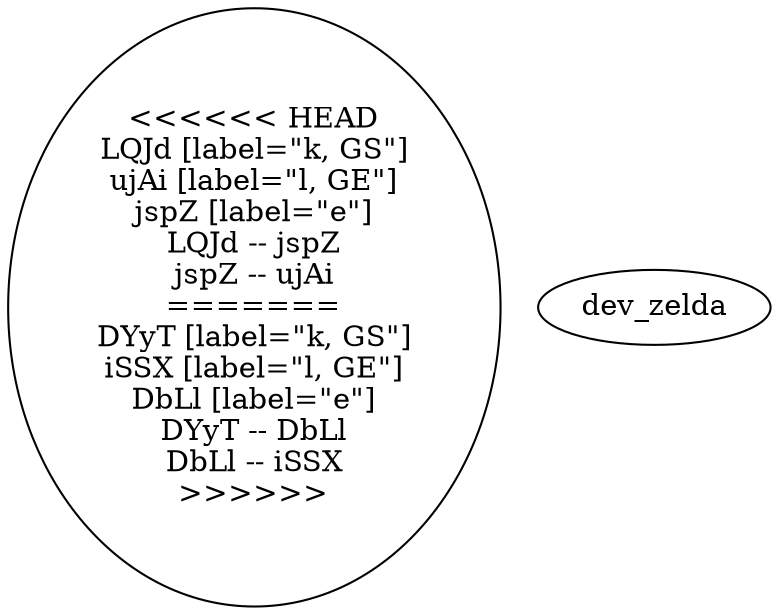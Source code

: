 graph {
<<<<<<< HEAD
LQJd [label="k, GS"]
ujAi [label="l, GE"]
jspZ [label="e"]
LQJd -- jspZ
jspZ -- ujAi
=======
DYyT [label="k, GS"]
iSSX [label="l, GE"]
DbLl [label="e"]
DYyT -- DbLl
DbLl -- iSSX
>>>>>>> dev_zelda
}